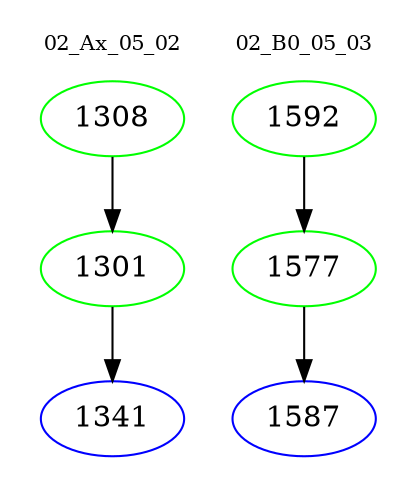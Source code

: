 digraph{
subgraph cluster_0 {
color = white
label = "02_Ax_05_02";
fontsize=10;
T0_1308 [label="1308", color="green"]
T0_1308 -> T0_1301 [color="black"]
T0_1301 [label="1301", color="green"]
T0_1301 -> T0_1341 [color="black"]
T0_1341 [label="1341", color="blue"]
}
subgraph cluster_1 {
color = white
label = "02_B0_05_03";
fontsize=10;
T1_1592 [label="1592", color="green"]
T1_1592 -> T1_1577 [color="black"]
T1_1577 [label="1577", color="green"]
T1_1577 -> T1_1587 [color="black"]
T1_1587 [label="1587", color="blue"]
}
}

